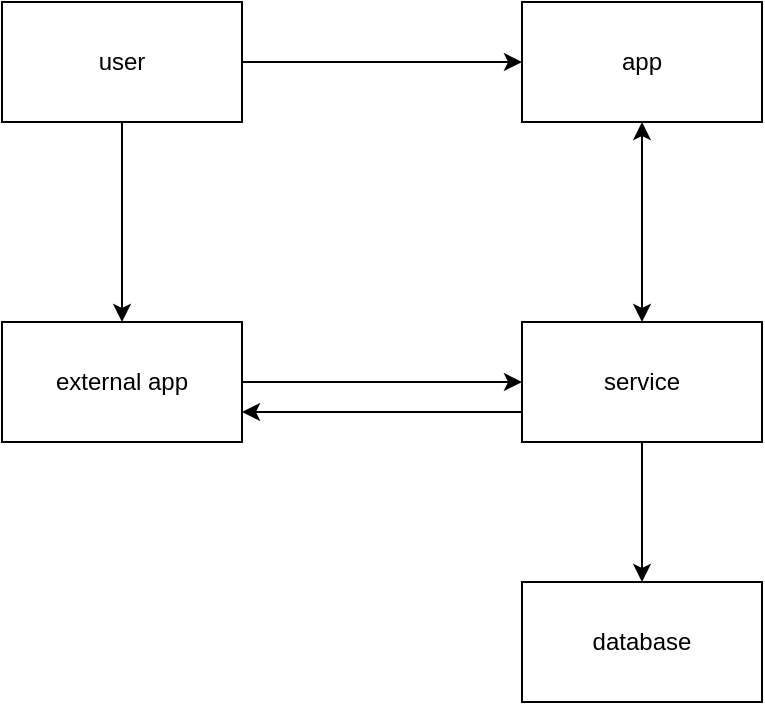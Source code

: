 <mxfile version="20.5.3" type="github">
  <diagram id="r94RMO7ev3ik32CU0m_S" name="Page-1">
    <mxGraphModel dx="1426" dy="767" grid="1" gridSize="10" guides="1" tooltips="1" connect="1" arrows="1" fold="1" page="1" pageScale="1" pageWidth="850" pageHeight="1100" math="0" shadow="0">
      <root>
        <mxCell id="0" />
        <mxCell id="1" parent="0" />
        <mxCell id="q8Hab9VeHR8ckf1aYQAJ-1" value="user" style="rounded=0;whiteSpace=wrap;html=1;" vertex="1" parent="1">
          <mxGeometry x="130" y="90" width="120" height="60" as="geometry" />
        </mxCell>
        <mxCell id="q8Hab9VeHR8ckf1aYQAJ-2" value="app" style="rounded=0;whiteSpace=wrap;html=1;" vertex="1" parent="1">
          <mxGeometry x="390" y="90" width="120" height="60" as="geometry" />
        </mxCell>
        <mxCell id="q8Hab9VeHR8ckf1aYQAJ-3" value="external app" style="rounded=0;whiteSpace=wrap;html=1;" vertex="1" parent="1">
          <mxGeometry x="130" y="250" width="120" height="60" as="geometry" />
        </mxCell>
        <mxCell id="q8Hab9VeHR8ckf1aYQAJ-4" value="service" style="rounded=0;whiteSpace=wrap;html=1;" vertex="1" parent="1">
          <mxGeometry x="390" y="250" width="120" height="60" as="geometry" />
        </mxCell>
        <mxCell id="q8Hab9VeHR8ckf1aYQAJ-5" value="database" style="rounded=0;whiteSpace=wrap;html=1;" vertex="1" parent="1">
          <mxGeometry x="390" y="380" width="120" height="60" as="geometry" />
        </mxCell>
        <mxCell id="q8Hab9VeHR8ckf1aYQAJ-6" value="" style="endArrow=classic;startArrow=classic;html=1;rounded=0;entryX=0.5;entryY=0;entryDx=0;entryDy=0;" edge="1" parent="1" source="q8Hab9VeHR8ckf1aYQAJ-2" target="q8Hab9VeHR8ckf1aYQAJ-4">
          <mxGeometry width="50" height="50" relative="1" as="geometry">
            <mxPoint x="400" y="430" as="sourcePoint" />
            <mxPoint x="450" y="380" as="targetPoint" />
            <Array as="points" />
          </mxGeometry>
        </mxCell>
        <mxCell id="q8Hab9VeHR8ckf1aYQAJ-7" value="" style="endArrow=classic;html=1;rounded=0;exitX=1;exitY=0.5;exitDx=0;exitDy=0;entryX=0;entryY=0.5;entryDx=0;entryDy=0;" edge="1" parent="1" source="q8Hab9VeHR8ckf1aYQAJ-1" target="q8Hab9VeHR8ckf1aYQAJ-2">
          <mxGeometry width="50" height="50" relative="1" as="geometry">
            <mxPoint x="290" y="200" as="sourcePoint" />
            <mxPoint x="340" y="150" as="targetPoint" />
          </mxGeometry>
        </mxCell>
        <mxCell id="q8Hab9VeHR8ckf1aYQAJ-8" value="" style="endArrow=classic;html=1;rounded=0;exitX=0.5;exitY=1;exitDx=0;exitDy=0;" edge="1" parent="1" source="q8Hab9VeHR8ckf1aYQAJ-1" target="q8Hab9VeHR8ckf1aYQAJ-3">
          <mxGeometry width="50" height="50" relative="1" as="geometry">
            <mxPoint x="400" y="430" as="sourcePoint" />
            <mxPoint x="450" y="380" as="targetPoint" />
          </mxGeometry>
        </mxCell>
        <mxCell id="q8Hab9VeHR8ckf1aYQAJ-9" value="" style="endArrow=classic;html=1;rounded=0;exitX=0.5;exitY=1;exitDx=0;exitDy=0;" edge="1" parent="1" source="q8Hab9VeHR8ckf1aYQAJ-4">
          <mxGeometry width="50" height="50" relative="1" as="geometry">
            <mxPoint x="400" y="430" as="sourcePoint" />
            <mxPoint x="450" y="380" as="targetPoint" />
          </mxGeometry>
        </mxCell>
        <mxCell id="q8Hab9VeHR8ckf1aYQAJ-11" value="" style="endArrow=classic;html=1;rounded=0;exitX=1;exitY=0.5;exitDx=0;exitDy=0;entryX=0;entryY=0.5;entryDx=0;entryDy=0;" edge="1" parent="1" source="q8Hab9VeHR8ckf1aYQAJ-3" target="q8Hab9VeHR8ckf1aYQAJ-4">
          <mxGeometry width="50" height="50" relative="1" as="geometry">
            <mxPoint x="400" y="430" as="sourcePoint" />
            <mxPoint x="450" y="380" as="targetPoint" />
          </mxGeometry>
        </mxCell>
        <mxCell id="q8Hab9VeHR8ckf1aYQAJ-12" value="" style="endArrow=classic;html=1;rounded=0;entryX=1;entryY=0.75;entryDx=0;entryDy=0;exitX=0;exitY=0.75;exitDx=0;exitDy=0;" edge="1" parent="1" source="q8Hab9VeHR8ckf1aYQAJ-4" target="q8Hab9VeHR8ckf1aYQAJ-3">
          <mxGeometry width="50" height="50" relative="1" as="geometry">
            <mxPoint x="290" y="320" as="sourcePoint" />
            <mxPoint x="450" y="380" as="targetPoint" />
          </mxGeometry>
        </mxCell>
      </root>
    </mxGraphModel>
  </diagram>
</mxfile>
